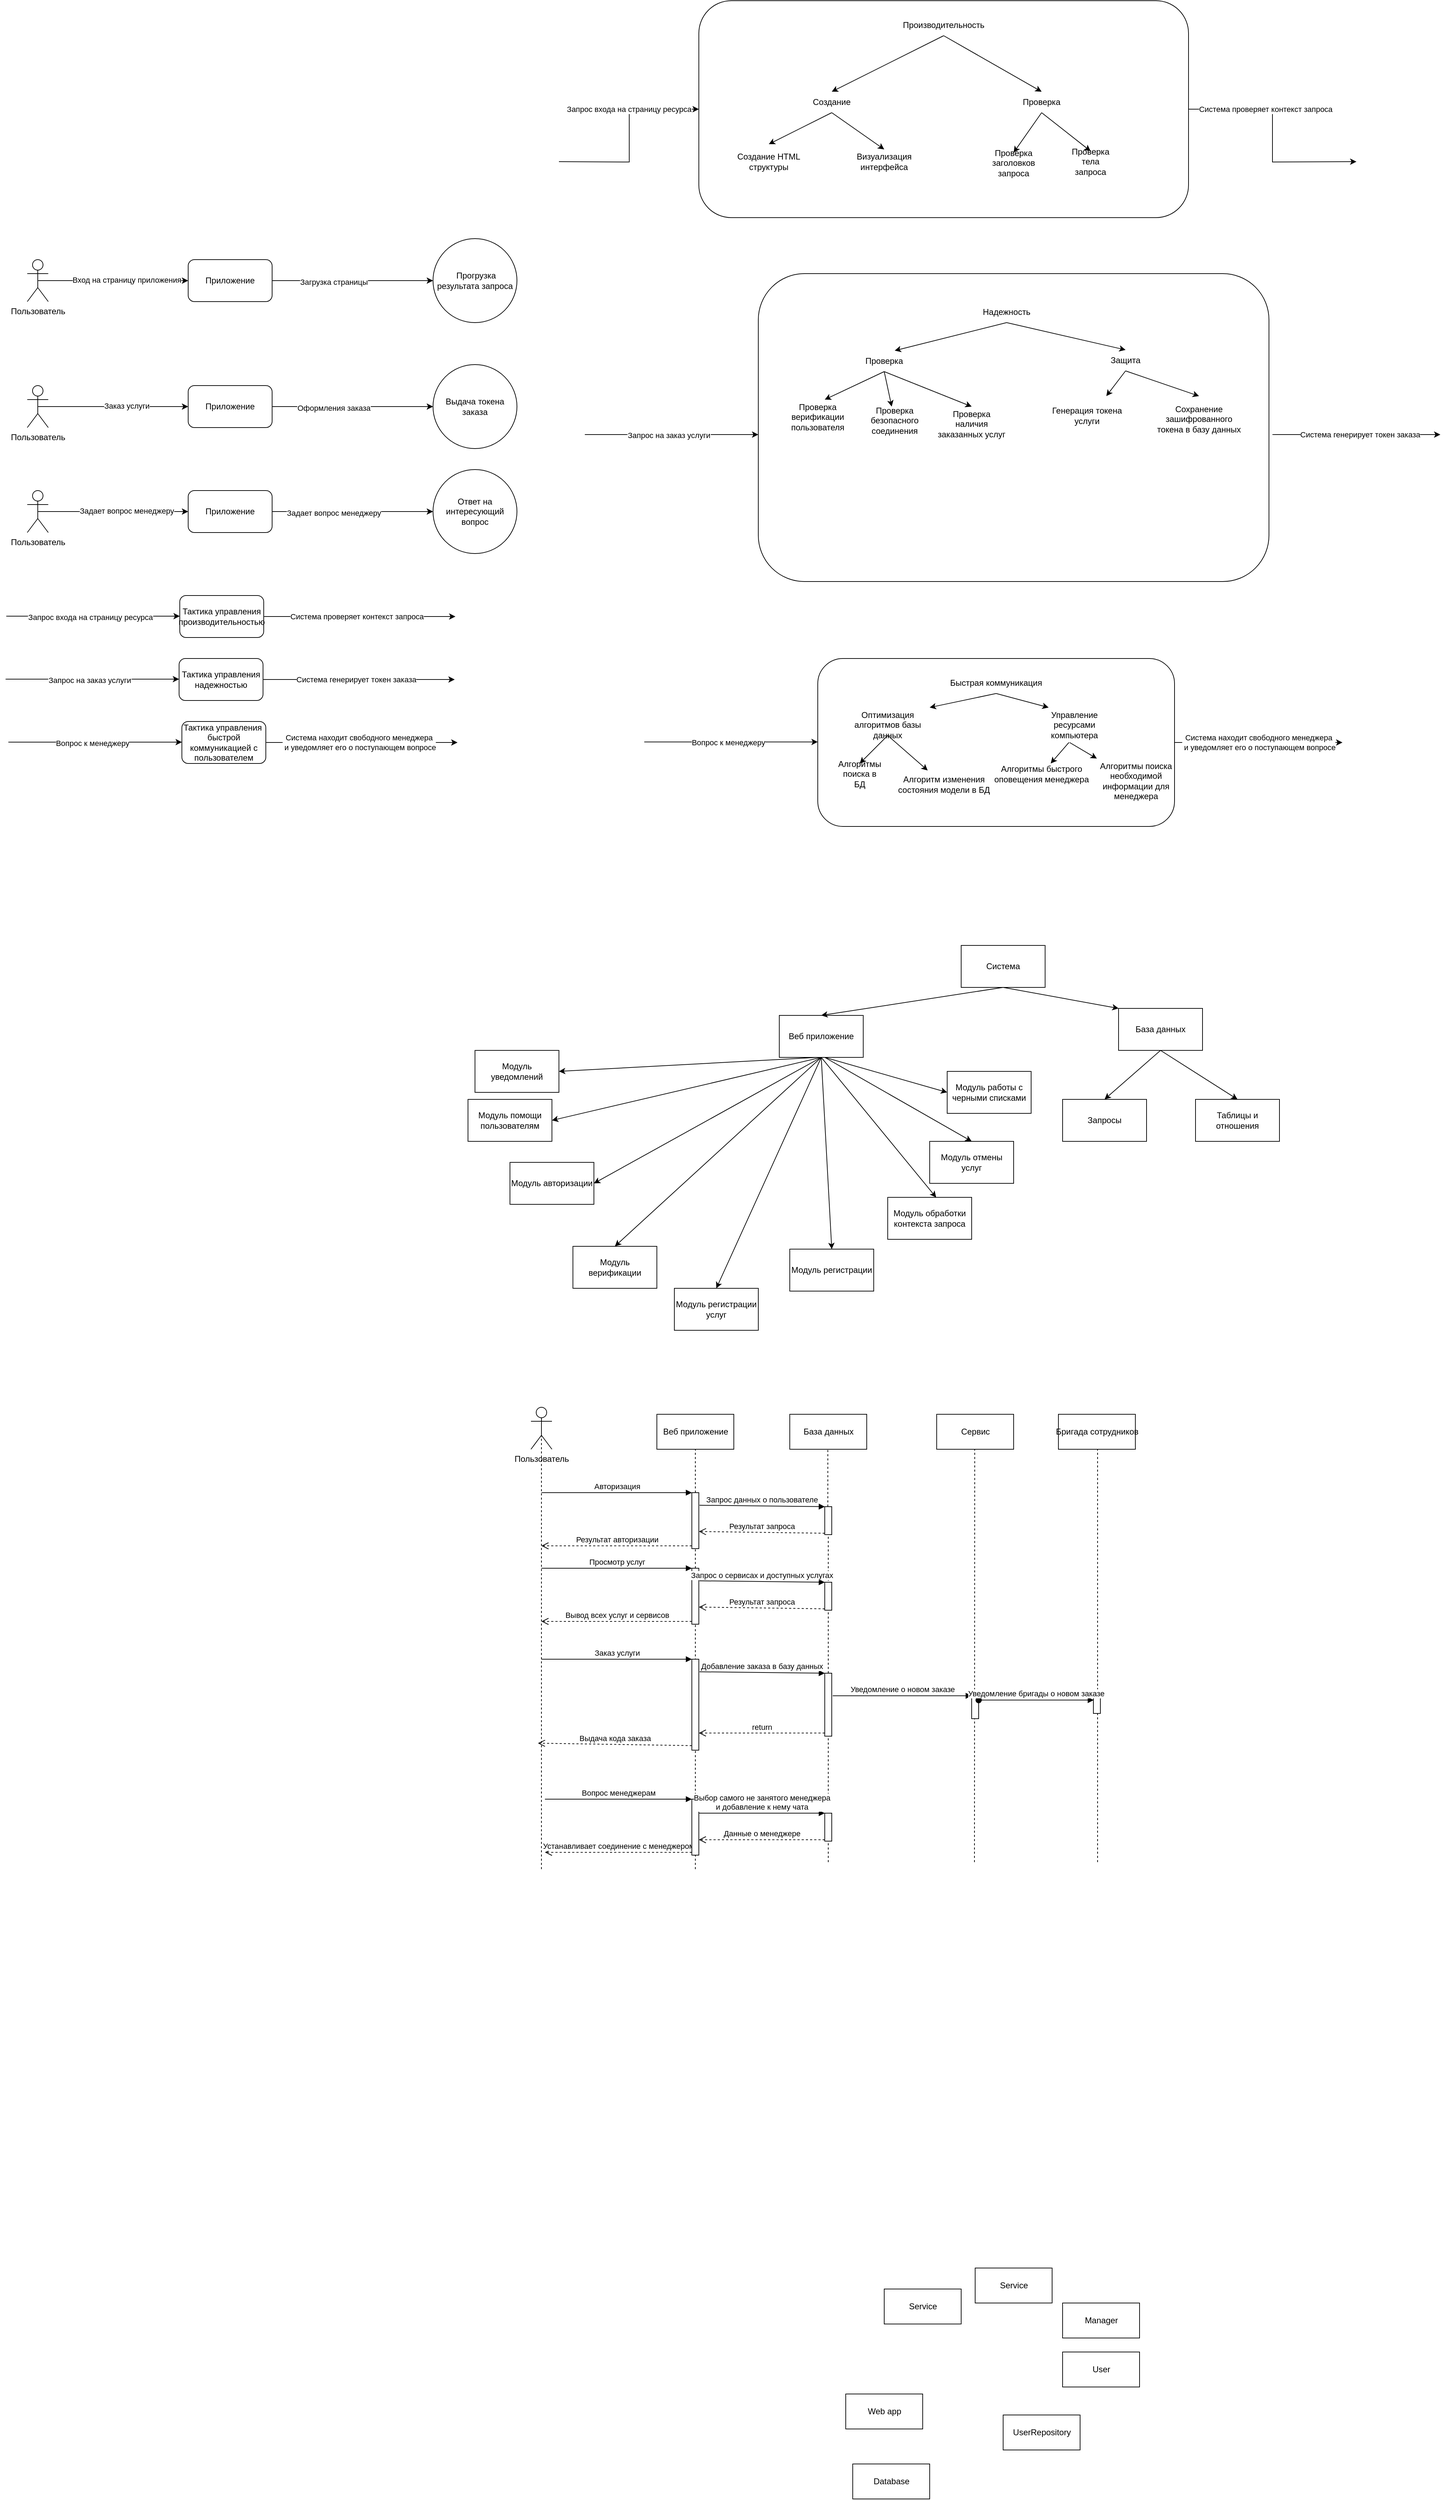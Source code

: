 <mxfile version="15.9.6" type="device"><diagram id="odiG-fs-sjX9g2RFPGy2" name="Page-1"><mxGraphModel dx="1781" dy="2162" grid="1" gridSize="10" guides="1" tooltips="1" connect="1" arrows="1" fold="1" page="1" pageScale="1" pageWidth="827" pageHeight="1169" math="0" shadow="0"><root><mxCell id="0"/><mxCell id="1" parent="0"/><mxCell id="RyJ2CtbbWvAOsSSfNlXI-6" style="edgeStyle=orthogonalEdgeStyle;rounded=0;orthogonalLoop=1;jettySize=auto;html=1;exitX=0.5;exitY=0.5;exitDx=0;exitDy=0;exitPerimeter=0;entryX=0;entryY=0.5;entryDx=0;entryDy=0;" edge="1" parent="1" source="RyJ2CtbbWvAOsSSfNlXI-1" target="RyJ2CtbbWvAOsSSfNlXI-2"><mxGeometry relative="1" as="geometry"/></mxCell><mxCell id="RyJ2CtbbWvAOsSSfNlXI-7" value="Вход на страницу приложения" style="edgeLabel;html=1;align=center;verticalAlign=middle;resizable=0;points=[];" vertex="1" connectable="0" parent="RyJ2CtbbWvAOsSSfNlXI-6"><mxGeometry x="0.183" y="1" relative="1" as="geometry"><mxPoint as="offset"/></mxGeometry></mxCell><mxCell id="RyJ2CtbbWvAOsSSfNlXI-1" value="Пользователь" style="shape=umlActor;verticalLabelPosition=bottom;verticalAlign=top;html=1;outlineConnect=0;" vertex="1" parent="1"><mxGeometry x="120" y="280" width="30" height="60" as="geometry"/></mxCell><mxCell id="RyJ2CtbbWvAOsSSfNlXI-8" style="edgeStyle=orthogonalEdgeStyle;rounded=0;orthogonalLoop=1;jettySize=auto;html=1;exitX=1;exitY=0.5;exitDx=0;exitDy=0;entryX=0;entryY=0.5;entryDx=0;entryDy=0;" edge="1" parent="1" source="RyJ2CtbbWvAOsSSfNlXI-2" target="RyJ2CtbbWvAOsSSfNlXI-4"><mxGeometry relative="1" as="geometry"/></mxCell><mxCell id="RyJ2CtbbWvAOsSSfNlXI-9" value="Загрузка страницы" style="edgeLabel;html=1;align=center;verticalAlign=middle;resizable=0;points=[];" vertex="1" connectable="0" parent="RyJ2CtbbWvAOsSSfNlXI-8"><mxGeometry x="-0.233" y="-2" relative="1" as="geometry"><mxPoint as="offset"/></mxGeometry></mxCell><mxCell id="RyJ2CtbbWvAOsSSfNlXI-2" value="Приложение" style="rounded=1;whiteSpace=wrap;html=1;" vertex="1" parent="1"><mxGeometry x="350" y="280" width="120" height="60" as="geometry"/></mxCell><mxCell id="RyJ2CtbbWvAOsSSfNlXI-4" value="&amp;nbsp;Прогрузка результата запроса" style="ellipse;whiteSpace=wrap;html=1;aspect=fixed;" vertex="1" parent="1"><mxGeometry x="700" y="250" width="120" height="120" as="geometry"/></mxCell><mxCell id="RyJ2CtbbWvAOsSSfNlXI-14" style="edgeStyle=orthogonalEdgeStyle;rounded=0;orthogonalLoop=1;jettySize=auto;html=1;exitX=0.5;exitY=0.5;exitDx=0;exitDy=0;exitPerimeter=0;entryX=0;entryY=0.5;entryDx=0;entryDy=0;" edge="1" parent="1" source="RyJ2CtbbWvAOsSSfNlXI-16" target="RyJ2CtbbWvAOsSSfNlXI-19"><mxGeometry relative="1" as="geometry"/></mxCell><mxCell id="RyJ2CtbbWvAOsSSfNlXI-15" value="Заказ услуги" style="edgeLabel;html=1;align=center;verticalAlign=middle;resizable=0;points=[];" vertex="1" connectable="0" parent="RyJ2CtbbWvAOsSSfNlXI-14"><mxGeometry x="0.183" y="1" relative="1" as="geometry"><mxPoint as="offset"/></mxGeometry></mxCell><mxCell id="RyJ2CtbbWvAOsSSfNlXI-16" value="Пользователь" style="shape=umlActor;verticalLabelPosition=bottom;verticalAlign=top;html=1;outlineConnect=0;" vertex="1" parent="1"><mxGeometry x="120" y="460" width="30" height="60" as="geometry"/></mxCell><mxCell id="RyJ2CtbbWvAOsSSfNlXI-17" style="edgeStyle=orthogonalEdgeStyle;rounded=0;orthogonalLoop=1;jettySize=auto;html=1;exitX=1;exitY=0.5;exitDx=0;exitDy=0;entryX=0;entryY=0.5;entryDx=0;entryDy=0;" edge="1" parent="1" source="RyJ2CtbbWvAOsSSfNlXI-19" target="RyJ2CtbbWvAOsSSfNlXI-20"><mxGeometry relative="1" as="geometry"/></mxCell><mxCell id="RyJ2CtbbWvAOsSSfNlXI-18" value="Оформления заказа" style="edgeLabel;html=1;align=center;verticalAlign=middle;resizable=0;points=[];" vertex="1" connectable="0" parent="RyJ2CtbbWvAOsSSfNlXI-17"><mxGeometry x="-0.233" y="-2" relative="1" as="geometry"><mxPoint as="offset"/></mxGeometry></mxCell><mxCell id="RyJ2CtbbWvAOsSSfNlXI-19" value="Приложение" style="rounded=1;whiteSpace=wrap;html=1;" vertex="1" parent="1"><mxGeometry x="350" y="460" width="120" height="60" as="geometry"/></mxCell><mxCell id="RyJ2CtbbWvAOsSSfNlXI-20" value="Выдача токена заказа" style="ellipse;whiteSpace=wrap;html=1;aspect=fixed;" vertex="1" parent="1"><mxGeometry x="700" y="430" width="120" height="120" as="geometry"/></mxCell><mxCell id="RyJ2CtbbWvAOsSSfNlXI-21" style="edgeStyle=orthogonalEdgeStyle;rounded=0;orthogonalLoop=1;jettySize=auto;html=1;exitX=0.5;exitY=0.5;exitDx=0;exitDy=0;exitPerimeter=0;entryX=0;entryY=0.5;entryDx=0;entryDy=0;" edge="1" parent="1" source="RyJ2CtbbWvAOsSSfNlXI-23" target="RyJ2CtbbWvAOsSSfNlXI-26"><mxGeometry relative="1" as="geometry"/></mxCell><mxCell id="RyJ2CtbbWvAOsSSfNlXI-22" value="Задает вопрос менеджеру" style="edgeLabel;html=1;align=center;verticalAlign=middle;resizable=0;points=[];" vertex="1" connectable="0" parent="RyJ2CtbbWvAOsSSfNlXI-21"><mxGeometry x="0.183" y="1" relative="1" as="geometry"><mxPoint as="offset"/></mxGeometry></mxCell><mxCell id="RyJ2CtbbWvAOsSSfNlXI-23" value="Пользователь" style="shape=umlActor;verticalLabelPosition=bottom;verticalAlign=top;html=1;outlineConnect=0;" vertex="1" parent="1"><mxGeometry x="120" y="610" width="30" height="60" as="geometry"/></mxCell><mxCell id="RyJ2CtbbWvAOsSSfNlXI-24" style="edgeStyle=orthogonalEdgeStyle;rounded=0;orthogonalLoop=1;jettySize=auto;html=1;exitX=1;exitY=0.5;exitDx=0;exitDy=0;entryX=0;entryY=0.5;entryDx=0;entryDy=0;" edge="1" parent="1" source="RyJ2CtbbWvAOsSSfNlXI-26" target="RyJ2CtbbWvAOsSSfNlXI-27"><mxGeometry relative="1" as="geometry"/></mxCell><mxCell id="RyJ2CtbbWvAOsSSfNlXI-25" value="Задает вопрос менеджеру" style="edgeLabel;html=1;align=center;verticalAlign=middle;resizable=0;points=[];" vertex="1" connectable="0" parent="RyJ2CtbbWvAOsSSfNlXI-24"><mxGeometry x="-0.233" y="-2" relative="1" as="geometry"><mxPoint as="offset"/></mxGeometry></mxCell><mxCell id="RyJ2CtbbWvAOsSSfNlXI-26" value="Приложение" style="rounded=1;whiteSpace=wrap;html=1;" vertex="1" parent="1"><mxGeometry x="350" y="610" width="120" height="60" as="geometry"/></mxCell><mxCell id="RyJ2CtbbWvAOsSSfNlXI-27" value="Ответ на интересующий вопрос" style="ellipse;whiteSpace=wrap;html=1;aspect=fixed;" vertex="1" parent="1"><mxGeometry x="700" y="580" width="120" height="120" as="geometry"/></mxCell><mxCell id="RyJ2CtbbWvAOsSSfNlXI-30" value="Тактика управления производительностью" style="rounded=1;whiteSpace=wrap;html=1;" vertex="1" parent="1"><mxGeometry x="338" y="760" width="120" height="60" as="geometry"/></mxCell><mxCell id="RyJ2CtbbWvAOsSSfNlXI-31" value="" style="endArrow=classic;html=1;rounded=0;entryX=0;entryY=0.5;entryDx=0;entryDy=0;" edge="1" parent="1"><mxGeometry width="50" height="50" relative="1" as="geometry"><mxPoint x="90" y="789.5" as="sourcePoint"/><mxPoint x="338" y="789.5" as="targetPoint"/></mxGeometry></mxCell><mxCell id="RyJ2CtbbWvAOsSSfNlXI-34" value="Запрос входа на страницу ресурса" style="edgeLabel;html=1;align=center;verticalAlign=middle;resizable=0;points=[];" vertex="1" connectable="0" parent="RyJ2CtbbWvAOsSSfNlXI-31"><mxGeometry x="-0.225" y="-1" relative="1" as="geometry"><mxPoint x="24" as="offset"/></mxGeometry></mxCell><mxCell id="RyJ2CtbbWvAOsSSfNlXI-32" value="" style="endArrow=classic;html=1;rounded=0;exitX=1;exitY=0.5;exitDx=0;exitDy=0;" edge="1" parent="1" source="RyJ2CtbbWvAOsSSfNlXI-30"><mxGeometry width="50" height="50" relative="1" as="geometry"><mxPoint x="490" y="789.5" as="sourcePoint"/><mxPoint x="732" y="790" as="targetPoint"/></mxGeometry></mxCell><mxCell id="RyJ2CtbbWvAOsSSfNlXI-35" value="Система проверяет контекст запроса" style="edgeLabel;html=1;align=center;verticalAlign=middle;resizable=0;points=[];" vertex="1" connectable="0" parent="RyJ2CtbbWvAOsSSfNlXI-32"><mxGeometry x="-0.573" y="3" relative="1" as="geometry"><mxPoint x="74" y="3" as="offset"/></mxGeometry></mxCell><mxCell id="RyJ2CtbbWvAOsSSfNlXI-36" value="Тактика управления надежностью" style="rounded=1;whiteSpace=wrap;html=1;" vertex="1" parent="1"><mxGeometry x="337" y="850" width="120" height="60" as="geometry"/></mxCell><mxCell id="RyJ2CtbbWvAOsSSfNlXI-37" value="" style="endArrow=classic;html=1;rounded=0;entryX=0;entryY=0.5;entryDx=0;entryDy=0;" edge="1" parent="1"><mxGeometry width="50" height="50" relative="1" as="geometry"><mxPoint x="89" y="879.5" as="sourcePoint"/><mxPoint x="337" y="879.5" as="targetPoint"/></mxGeometry></mxCell><mxCell id="RyJ2CtbbWvAOsSSfNlXI-38" value="Запрос на заказ услуги" style="edgeLabel;html=1;align=center;verticalAlign=middle;resizable=0;points=[];" vertex="1" connectable="0" parent="RyJ2CtbbWvAOsSSfNlXI-37"><mxGeometry x="-0.225" y="-1" relative="1" as="geometry"><mxPoint x="24" as="offset"/></mxGeometry></mxCell><mxCell id="RyJ2CtbbWvAOsSSfNlXI-39" value="" style="endArrow=classic;html=1;rounded=0;exitX=1;exitY=0.5;exitDx=0;exitDy=0;" edge="1" parent="1" source="RyJ2CtbbWvAOsSSfNlXI-36"><mxGeometry width="50" height="50" relative="1" as="geometry"><mxPoint x="489" y="879.5" as="sourcePoint"/><mxPoint x="731" y="880" as="targetPoint"/></mxGeometry></mxCell><mxCell id="RyJ2CtbbWvAOsSSfNlXI-40" value="Система генерирует токен заказа" style="edgeLabel;html=1;align=center;verticalAlign=middle;resizable=0;points=[];" vertex="1" connectable="0" parent="RyJ2CtbbWvAOsSSfNlXI-39"><mxGeometry x="-0.573" y="3" relative="1" as="geometry"><mxPoint x="74" y="3" as="offset"/></mxGeometry></mxCell><mxCell id="RyJ2CtbbWvAOsSSfNlXI-41" value="Тактика управления&amp;nbsp;&lt;br&gt;быстрой коммуникацией с пользователем" style="rounded=1;whiteSpace=wrap;html=1;" vertex="1" parent="1"><mxGeometry x="341" y="940" width="120" height="60" as="geometry"/></mxCell><mxCell id="RyJ2CtbbWvAOsSSfNlXI-42" value="" style="endArrow=classic;html=1;rounded=0;entryX=0;entryY=0.5;entryDx=0;entryDy=0;" edge="1" parent="1"><mxGeometry width="50" height="50" relative="1" as="geometry"><mxPoint x="93" y="969.5" as="sourcePoint"/><mxPoint x="341" y="969.5" as="targetPoint"/></mxGeometry></mxCell><mxCell id="RyJ2CtbbWvAOsSSfNlXI-43" value="Вопрос к менеджеру" style="edgeLabel;html=1;align=center;verticalAlign=middle;resizable=0;points=[];" vertex="1" connectable="0" parent="RyJ2CtbbWvAOsSSfNlXI-42"><mxGeometry x="-0.225" y="-1" relative="1" as="geometry"><mxPoint x="24" as="offset"/></mxGeometry></mxCell><mxCell id="RyJ2CtbbWvAOsSSfNlXI-44" value="" style="endArrow=classic;html=1;rounded=0;exitX=1;exitY=0.5;exitDx=0;exitDy=0;" edge="1" parent="1" source="RyJ2CtbbWvAOsSSfNlXI-41"><mxGeometry width="50" height="50" relative="1" as="geometry"><mxPoint x="493" y="969.5" as="sourcePoint"/><mxPoint x="735" y="970" as="targetPoint"/></mxGeometry></mxCell><mxCell id="RyJ2CtbbWvAOsSSfNlXI-45" value="Система находит свободного менеджера&lt;br&gt;&amp;nbsp;и уведомляет его о поступающем вопросе" style="edgeLabel;html=1;align=center;verticalAlign=middle;resizable=0;points=[];" vertex="1" connectable="0" parent="RyJ2CtbbWvAOsSSfNlXI-44"><mxGeometry x="-0.573" y="3" relative="1" as="geometry"><mxPoint x="74" y="3" as="offset"/></mxGeometry></mxCell><mxCell id="RyJ2CtbbWvAOsSSfNlXI-46" style="edgeStyle=orthogonalEdgeStyle;rounded=0;orthogonalLoop=1;jettySize=auto;html=1;entryX=0;entryY=0.5;entryDx=0;entryDy=0;" edge="1" parent="1" target="RyJ2CtbbWvAOsSSfNlXI-51"><mxGeometry relative="1" as="geometry"><mxPoint x="880" y="140" as="sourcePoint"/></mxGeometry></mxCell><mxCell id="RyJ2CtbbWvAOsSSfNlXI-49" style="edgeStyle=orthogonalEdgeStyle;rounded=0;orthogonalLoop=1;jettySize=auto;html=1;exitX=1;exitY=0.5;exitDx=0;exitDy=0;" edge="1" parent="1" source="RyJ2CtbbWvAOsSSfNlXI-51"><mxGeometry relative="1" as="geometry"><mxPoint x="2020" y="140" as="targetPoint"/></mxGeometry></mxCell><mxCell id="RyJ2CtbbWvAOsSSfNlXI-51" value="" style="rounded=1;whiteSpace=wrap;html=1;" vertex="1" parent="1"><mxGeometry x="1080" y="-90" width="700" height="310" as="geometry"/></mxCell><mxCell id="RyJ2CtbbWvAOsSSfNlXI-53" value="Производительность" style="text;html=1;strokeColor=none;fillColor=none;align=center;verticalAlign=middle;whiteSpace=wrap;rounded=0;" vertex="1" parent="1"><mxGeometry x="1400" y="-70" width="60" height="30" as="geometry"/></mxCell><mxCell id="RyJ2CtbbWvAOsSSfNlXI-54" value="Создание" style="text;html=1;strokeColor=none;fillColor=none;align=center;verticalAlign=middle;whiteSpace=wrap;rounded=0;" vertex="1" parent="1"><mxGeometry x="1240" y="40" width="60" height="30" as="geometry"/></mxCell><mxCell id="RyJ2CtbbWvAOsSSfNlXI-55" value="Проверка" style="text;html=1;strokeColor=none;fillColor=none;align=center;verticalAlign=middle;whiteSpace=wrap;rounded=0;" vertex="1" parent="1"><mxGeometry x="1540" y="40" width="60" height="30" as="geometry"/></mxCell><mxCell id="RyJ2CtbbWvAOsSSfNlXI-56" value="Создание HTML структуры" style="text;html=1;strokeColor=none;fillColor=none;align=center;verticalAlign=middle;whiteSpace=wrap;rounded=0;" vertex="1" parent="1"><mxGeometry x="1130" y="115" width="100" height="50" as="geometry"/></mxCell><mxCell id="RyJ2CtbbWvAOsSSfNlXI-57" value="Визуализация интерфейса" style="text;html=1;strokeColor=none;fillColor=none;align=center;verticalAlign=middle;whiteSpace=wrap;rounded=0;" vertex="1" parent="1"><mxGeometry x="1300" y="122.5" width="90" height="35" as="geometry"/></mxCell><mxCell id="RyJ2CtbbWvAOsSSfNlXI-58" value="Проверка заголовков запроса" style="text;html=1;strokeColor=none;fillColor=none;align=center;verticalAlign=middle;whiteSpace=wrap;rounded=0;" vertex="1" parent="1"><mxGeometry x="1500" y="127" width="60" height="30" as="geometry"/></mxCell><mxCell id="RyJ2CtbbWvAOsSSfNlXI-59" value="Проверка тела запроса" style="text;html=1;strokeColor=none;fillColor=none;align=center;verticalAlign=middle;whiteSpace=wrap;rounded=0;" vertex="1" parent="1"><mxGeometry x="1610" y="125" width="60" height="30" as="geometry"/></mxCell><mxCell id="RyJ2CtbbWvAOsSSfNlXI-60" value="" style="endArrow=classic;html=1;rounded=0;exitX=0.5;exitY=1;exitDx=0;exitDy=0;entryX=0.5;entryY=0;entryDx=0;entryDy=0;" edge="1" parent="1" source="RyJ2CtbbWvAOsSSfNlXI-53" target="RyJ2CtbbWvAOsSSfNlXI-55"><mxGeometry width="50" height="50" relative="1" as="geometry"><mxPoint x="1450" y="40" as="sourcePoint"/><mxPoint x="1500" y="-10" as="targetPoint"/></mxGeometry></mxCell><mxCell id="RyJ2CtbbWvAOsSSfNlXI-61" value="" style="endArrow=classic;html=1;rounded=0;entryX=0.5;entryY=0;entryDx=0;entryDy=0;exitX=0.5;exitY=1;exitDx=0;exitDy=0;" edge="1" parent="1" source="RyJ2CtbbWvAOsSSfNlXI-53" target="RyJ2CtbbWvAOsSSfNlXI-54"><mxGeometry width="50" height="50" relative="1" as="geometry"><mxPoint x="1450" y="70" as="sourcePoint"/><mxPoint x="1500" y="20" as="targetPoint"/></mxGeometry></mxCell><mxCell id="RyJ2CtbbWvAOsSSfNlXI-62" value="" style="endArrow=classic;html=1;rounded=0;exitX=0.5;exitY=1;exitDx=0;exitDy=0;entryX=0.5;entryY=0;entryDx=0;entryDy=0;" edge="1" parent="1" source="RyJ2CtbbWvAOsSSfNlXI-54" target="RyJ2CtbbWvAOsSSfNlXI-57"><mxGeometry width="50" height="50" relative="1" as="geometry"><mxPoint x="1250" y="130" as="sourcePoint"/><mxPoint x="1300" y="80" as="targetPoint"/></mxGeometry></mxCell><mxCell id="RyJ2CtbbWvAOsSSfNlXI-63" value="" style="endArrow=classic;html=1;rounded=0;entryX=0.5;entryY=0;entryDx=0;entryDy=0;exitX=0.5;exitY=1;exitDx=0;exitDy=0;" edge="1" parent="1" source="RyJ2CtbbWvAOsSSfNlXI-54" target="RyJ2CtbbWvAOsSSfNlXI-56"><mxGeometry width="50" height="50" relative="1" as="geometry"><mxPoint x="1120" y="80" as="sourcePoint"/><mxPoint x="1170" y="30" as="targetPoint"/></mxGeometry></mxCell><mxCell id="RyJ2CtbbWvAOsSSfNlXI-64" value="" style="endArrow=classic;html=1;rounded=0;entryX=0.5;entryY=0;entryDx=0;entryDy=0;exitX=0.5;exitY=1;exitDx=0;exitDy=0;" edge="1" parent="1" source="RyJ2CtbbWvAOsSSfNlXI-55" target="RyJ2CtbbWvAOsSSfNlXI-59"><mxGeometry width="50" height="50" relative="1" as="geometry"><mxPoint x="1510" y="170" as="sourcePoint"/><mxPoint x="1560" y="120" as="targetPoint"/></mxGeometry></mxCell><mxCell id="RyJ2CtbbWvAOsSSfNlXI-65" value="" style="endArrow=classic;html=1;rounded=0;entryX=0.5;entryY=0;entryDx=0;entryDy=0;exitX=0.5;exitY=1;exitDx=0;exitDy=0;" edge="1" parent="1" source="RyJ2CtbbWvAOsSSfNlXI-55" target="RyJ2CtbbWvAOsSSfNlXI-58"><mxGeometry width="50" height="50" relative="1" as="geometry"><mxPoint x="1570" y="240" as="sourcePoint"/><mxPoint x="1620" y="190" as="targetPoint"/></mxGeometry></mxCell><mxCell id="RyJ2CtbbWvAOsSSfNlXI-66" value="Система проверяет контекст запроса" style="edgeLabel;html=1;align=center;verticalAlign=middle;resizable=0;points=[];" vertex="1" connectable="0" parent="1"><mxGeometry x="1890" y="65" as="geometry"/></mxCell><mxCell id="RyJ2CtbbWvAOsSSfNlXI-67" value="Запрос входа на страницу ресурса" style="edgeLabel;html=1;align=center;verticalAlign=middle;resizable=0;points=[];" vertex="1" connectable="0" parent="1"><mxGeometry x="980.004" y="65" as="geometry"/></mxCell><mxCell id="RyJ2CtbbWvAOsSSfNlXI-72" value="" style="rounded=1;whiteSpace=wrap;html=1;" vertex="1" parent="1"><mxGeometry x="1165" y="300" width="730" height="440" as="geometry"/></mxCell><mxCell id="RyJ2CtbbWvAOsSSfNlXI-73" value="" style="endArrow=classic;html=1;rounded=0;entryX=0;entryY=0.5;entryDx=0;entryDy=0;" edge="1" parent="1"><mxGeometry width="50" height="50" relative="1" as="geometry"><mxPoint x="917" y="530" as="sourcePoint"/><mxPoint x="1165" y="530" as="targetPoint"/></mxGeometry></mxCell><mxCell id="RyJ2CtbbWvAOsSSfNlXI-74" value="Запрос на заказ услуги" style="edgeLabel;html=1;align=center;verticalAlign=middle;resizable=0;points=[];" vertex="1" connectable="0" parent="RyJ2CtbbWvAOsSSfNlXI-73"><mxGeometry x="-0.225" y="-1" relative="1" as="geometry"><mxPoint x="24" as="offset"/></mxGeometry></mxCell><mxCell id="RyJ2CtbbWvAOsSSfNlXI-75" value="" style="endArrow=classic;html=1;rounded=0;" edge="1" parent="1"><mxGeometry width="50" height="50" relative="1" as="geometry"><mxPoint x="1900" y="530" as="sourcePoint"/><mxPoint x="2140" y="530" as="targetPoint"/></mxGeometry></mxCell><mxCell id="RyJ2CtbbWvAOsSSfNlXI-76" value="Система генерирует токен заказа" style="edgeLabel;html=1;align=center;verticalAlign=middle;resizable=0;points=[];" vertex="1" connectable="0" parent="RyJ2CtbbWvAOsSSfNlXI-75"><mxGeometry x="-0.573" y="3" relative="1" as="geometry"><mxPoint x="74" y="3" as="offset"/></mxGeometry></mxCell><mxCell id="RyJ2CtbbWvAOsSSfNlXI-77" value="Надежность" style="text;html=1;strokeColor=none;fillColor=none;align=center;verticalAlign=middle;whiteSpace=wrap;rounded=0;" vertex="1" parent="1"><mxGeometry x="1490" y="340" width="60" height="30" as="geometry"/></mxCell><mxCell id="RyJ2CtbbWvAOsSSfNlXI-78" value="Проверка" style="text;html=1;strokeColor=none;fillColor=none;align=center;verticalAlign=middle;whiteSpace=wrap;rounded=0;" vertex="1" parent="1"><mxGeometry x="1315" y="410" width="60" height="30" as="geometry"/></mxCell><mxCell id="RyJ2CtbbWvAOsSSfNlXI-79" value="Проверка верификации пользователя" style="text;html=1;strokeColor=none;fillColor=none;align=center;verticalAlign=middle;whiteSpace=wrap;rounded=0;" vertex="1" parent="1"><mxGeometry x="1220" y="490" width="60" height="30" as="geometry"/></mxCell><mxCell id="RyJ2CtbbWvAOsSSfNlXI-80" value="Проверка безопасного соединения" style="text;html=1;strokeColor=none;fillColor=none;align=center;verticalAlign=middle;whiteSpace=wrap;rounded=0;" vertex="1" parent="1"><mxGeometry x="1320" y="490" width="80" height="40" as="geometry"/></mxCell><mxCell id="RyJ2CtbbWvAOsSSfNlXI-81" value="Проверка наличия заказанных услуг" style="text;html=1;strokeColor=none;fillColor=none;align=center;verticalAlign=middle;whiteSpace=wrap;rounded=0;" vertex="1" parent="1"><mxGeometry x="1420" y="490" width="100" height="50" as="geometry"/></mxCell><mxCell id="RyJ2CtbbWvAOsSSfNlXI-82" value="Защита" style="text;html=1;strokeColor=none;fillColor=none;align=center;verticalAlign=middle;whiteSpace=wrap;rounded=0;" vertex="1" parent="1"><mxGeometry x="1660" y="409" width="60" height="30" as="geometry"/></mxCell><mxCell id="RyJ2CtbbWvAOsSSfNlXI-84" value="Генерация токена услуги" style="text;html=1;strokeColor=none;fillColor=none;align=center;verticalAlign=middle;whiteSpace=wrap;rounded=0;" vertex="1" parent="1"><mxGeometry x="1580" y="475" width="110" height="55" as="geometry"/></mxCell><mxCell id="RyJ2CtbbWvAOsSSfNlXI-85" value="Сохранение зашифрованного токена в базу данных" style="text;html=1;strokeColor=none;fillColor=none;align=center;verticalAlign=middle;whiteSpace=wrap;rounded=0;" vertex="1" parent="1"><mxGeometry x="1730" y="475" width="130" height="65" as="geometry"/></mxCell><mxCell id="RyJ2CtbbWvAOsSSfNlXI-87" value="" style="endArrow=classic;html=1;rounded=0;entryX=0.75;entryY=0;entryDx=0;entryDy=0;exitX=0.5;exitY=1;exitDx=0;exitDy=0;" edge="1" parent="1" source="RyJ2CtbbWvAOsSSfNlXI-77" target="RyJ2CtbbWvAOsSSfNlXI-78"><mxGeometry width="50" height="50" relative="1" as="geometry"><mxPoint x="1500" y="450" as="sourcePoint"/><mxPoint x="1550" y="400" as="targetPoint"/></mxGeometry></mxCell><mxCell id="RyJ2CtbbWvAOsSSfNlXI-88" value="" style="endArrow=classic;html=1;rounded=0;exitX=0.5;exitY=1;exitDx=0;exitDy=0;entryX=0.5;entryY=0;entryDx=0;entryDy=0;" edge="1" parent="1" source="RyJ2CtbbWvAOsSSfNlXI-77" target="RyJ2CtbbWvAOsSSfNlXI-82"><mxGeometry width="50" height="50" relative="1" as="geometry"><mxPoint x="1610" y="450" as="sourcePoint"/><mxPoint x="1660" y="400" as="targetPoint"/></mxGeometry></mxCell><mxCell id="RyJ2CtbbWvAOsSSfNlXI-89" value="" style="endArrow=classic;html=1;rounded=0;exitX=0.5;exitY=1;exitDx=0;exitDy=0;" edge="1" parent="1" source="RyJ2CtbbWvAOsSSfNlXI-78"><mxGeometry width="50" height="50" relative="1" as="geometry"><mxPoint x="1480" y="470" as="sourcePoint"/><mxPoint x="1260" y="480" as="targetPoint"/></mxGeometry></mxCell><mxCell id="RyJ2CtbbWvAOsSSfNlXI-90" value="" style="endArrow=classic;html=1;rounded=0;exitX=0.5;exitY=1;exitDx=0;exitDy=0;" edge="1" parent="1" source="RyJ2CtbbWvAOsSSfNlXI-78" target="RyJ2CtbbWvAOsSSfNlXI-80"><mxGeometry width="50" height="50" relative="1" as="geometry"><mxPoint x="1470" y="460" as="sourcePoint"/><mxPoint x="1520" y="410" as="targetPoint"/></mxGeometry></mxCell><mxCell id="RyJ2CtbbWvAOsSSfNlXI-91" value="" style="endArrow=classic;html=1;rounded=0;exitX=0.5;exitY=1;exitDx=0;exitDy=0;entryX=0.5;entryY=0;entryDx=0;entryDy=0;" edge="1" parent="1" source="RyJ2CtbbWvAOsSSfNlXI-78" target="RyJ2CtbbWvAOsSSfNlXI-81"><mxGeometry width="50" height="50" relative="1" as="geometry"><mxPoint x="1430" y="480" as="sourcePoint"/><mxPoint x="1480" y="430" as="targetPoint"/></mxGeometry></mxCell><mxCell id="RyJ2CtbbWvAOsSSfNlXI-93" value="" style="endArrow=classic;html=1;rounded=0;entryX=0.75;entryY=0;entryDx=0;entryDy=0;exitX=0.5;exitY=1;exitDx=0;exitDy=0;" edge="1" parent="1" source="RyJ2CtbbWvAOsSSfNlXI-82" target="RyJ2CtbbWvAOsSSfNlXI-84"><mxGeometry width="50" height="50" relative="1" as="geometry"><mxPoint x="1580" y="590" as="sourcePoint"/><mxPoint x="1630" y="540" as="targetPoint"/></mxGeometry></mxCell><mxCell id="RyJ2CtbbWvAOsSSfNlXI-94" value="" style="endArrow=classic;html=1;rounded=0;exitX=0.5;exitY=1;exitDx=0;exitDy=0;entryX=0.5;entryY=0;entryDx=0;entryDy=0;" edge="1" parent="1" source="RyJ2CtbbWvAOsSSfNlXI-82" target="RyJ2CtbbWvAOsSSfNlXI-85"><mxGeometry width="50" height="50" relative="1" as="geometry"><mxPoint x="1740" y="450" as="sourcePoint"/><mxPoint x="1790" y="400" as="targetPoint"/></mxGeometry></mxCell><mxCell id="RyJ2CtbbWvAOsSSfNlXI-95" value="" style="rounded=1;whiteSpace=wrap;html=1;" vertex="1" parent="1"><mxGeometry x="1250" y="850" width="510" height="240" as="geometry"/></mxCell><mxCell id="RyJ2CtbbWvAOsSSfNlXI-96" value="" style="endArrow=classic;html=1;rounded=0;entryX=0;entryY=0.5;entryDx=0;entryDy=0;" edge="1" parent="1"><mxGeometry width="50" height="50" relative="1" as="geometry"><mxPoint x="1002" y="969.23" as="sourcePoint"/><mxPoint x="1250" y="969.23" as="targetPoint"/></mxGeometry></mxCell><mxCell id="RyJ2CtbbWvAOsSSfNlXI-97" value="Вопрос к менеджеру" style="edgeLabel;html=1;align=center;verticalAlign=middle;resizable=0;points=[];" vertex="1" connectable="0" parent="RyJ2CtbbWvAOsSSfNlXI-96"><mxGeometry x="-0.225" y="-1" relative="1" as="geometry"><mxPoint x="24" as="offset"/></mxGeometry></mxCell><mxCell id="RyJ2CtbbWvAOsSSfNlXI-98" value="" style="endArrow=classic;html=1;rounded=0;exitX=1;exitY=0.5;exitDx=0;exitDy=0;" edge="1" parent="1" source="RyJ2CtbbWvAOsSSfNlXI-95"><mxGeometry width="50" height="50" relative="1" as="geometry"><mxPoint x="1549" y="879.5" as="sourcePoint"/><mxPoint x="2000" y="970" as="targetPoint"/></mxGeometry></mxCell><mxCell id="RyJ2CtbbWvAOsSSfNlXI-99" value="Система находит свободного менеджера&lt;br&gt;&amp;nbsp;и уведомляет его о поступающем вопросе" style="edgeLabel;html=1;align=center;verticalAlign=middle;resizable=0;points=[];" vertex="1" connectable="0" parent="RyJ2CtbbWvAOsSSfNlXI-98"><mxGeometry x="-0.573" y="3" relative="1" as="geometry"><mxPoint x="69" y="3" as="offset"/></mxGeometry></mxCell><mxCell id="RyJ2CtbbWvAOsSSfNlXI-100" value="Быстрая коммуникация" style="text;html=1;strokeColor=none;fillColor=none;align=center;verticalAlign=middle;whiteSpace=wrap;rounded=0;" vertex="1" parent="1"><mxGeometry x="1435" y="870" width="140" height="30" as="geometry"/></mxCell><mxCell id="RyJ2CtbbWvAOsSSfNlXI-101" value="Управление ресурсами компьютера" style="text;html=1;strokeColor=none;fillColor=none;align=center;verticalAlign=middle;whiteSpace=wrap;rounded=0;" vertex="1" parent="1"><mxGeometry x="1564" y="930" width="106" height="30" as="geometry"/></mxCell><mxCell id="RyJ2CtbbWvAOsSSfNlXI-102" value="Оптимизация алгоритмов базы данных" style="text;html=1;strokeColor=none;fillColor=none;align=center;verticalAlign=middle;whiteSpace=wrap;rounded=0;" vertex="1" parent="1"><mxGeometry x="1290" y="930" width="120" height="30" as="geometry"/></mxCell><mxCell id="RyJ2CtbbWvAOsSSfNlXI-103" value="Алгоритмы поиска в БД" style="text;html=1;strokeColor=none;fillColor=none;align=center;verticalAlign=middle;whiteSpace=wrap;rounded=0;" vertex="1" parent="1"><mxGeometry x="1280" y="1000" width="60" height="30" as="geometry"/></mxCell><mxCell id="RyJ2CtbbWvAOsSSfNlXI-104" value="Алгоритм изменения состояния модели в БД" style="text;html=1;strokeColor=none;fillColor=none;align=center;verticalAlign=middle;whiteSpace=wrap;rounded=0;" vertex="1" parent="1"><mxGeometry x="1362.5" y="1010" width="135" height="40" as="geometry"/></mxCell><mxCell id="RyJ2CtbbWvAOsSSfNlXI-105" value="Алгоритмы быстрого оповещения менеджера" style="text;html=1;strokeColor=none;fillColor=none;align=center;verticalAlign=middle;whiteSpace=wrap;rounded=0;" vertex="1" parent="1"><mxGeometry x="1500" y="1000" width="140" height="30" as="geometry"/></mxCell><mxCell id="RyJ2CtbbWvAOsSSfNlXI-107" value="Алгоритмы поиска необходимой информации для менеджера" style="text;html=1;strokeColor=none;fillColor=none;align=center;verticalAlign=middle;whiteSpace=wrap;rounded=0;" vertex="1" parent="1"><mxGeometry x="1650" y="1010" width="110" height="30" as="geometry"/></mxCell><mxCell id="RyJ2CtbbWvAOsSSfNlXI-108" value="" style="endArrow=classic;html=1;rounded=0;exitX=0.5;exitY=1;exitDx=0;exitDy=0;" edge="1" parent="1" source="RyJ2CtbbWvAOsSSfNlXI-100"><mxGeometry width="50" height="50" relative="1" as="geometry"><mxPoint x="1460" y="810" as="sourcePoint"/><mxPoint x="1410" y="920" as="targetPoint"/></mxGeometry></mxCell><mxCell id="RyJ2CtbbWvAOsSSfNlXI-109" value="" style="endArrow=classic;html=1;rounded=0;exitX=0.5;exitY=1;exitDx=0;exitDy=0;" edge="1" parent="1" source="RyJ2CtbbWvAOsSSfNlXI-100"><mxGeometry width="50" height="50" relative="1" as="geometry"><mxPoint x="1530" y="980" as="sourcePoint"/><mxPoint x="1580" y="920" as="targetPoint"/></mxGeometry></mxCell><mxCell id="RyJ2CtbbWvAOsSSfNlXI-110" value="" style="endArrow=classic;html=1;rounded=0;exitX=0.5;exitY=1;exitDx=0;exitDy=0;" edge="1" parent="1" source="RyJ2CtbbWvAOsSSfNlXI-102" target="RyJ2CtbbWvAOsSSfNlXI-104"><mxGeometry width="50" height="50" relative="1" as="geometry"><mxPoint x="1480" y="970" as="sourcePoint"/><mxPoint x="1530" y="920" as="targetPoint"/></mxGeometry></mxCell><mxCell id="RyJ2CtbbWvAOsSSfNlXI-111" value="" style="endArrow=classic;html=1;rounded=0;exitX=0.5;exitY=1;exitDx=0;exitDy=0;entryX=0.5;entryY=0;entryDx=0;entryDy=0;" edge="1" parent="1" source="RyJ2CtbbWvAOsSSfNlXI-102" target="RyJ2CtbbWvAOsSSfNlXI-103"><mxGeometry width="50" height="50" relative="1" as="geometry"><mxPoint x="1320" y="1010" as="sourcePoint"/><mxPoint x="1370" y="960" as="targetPoint"/></mxGeometry></mxCell><mxCell id="RyJ2CtbbWvAOsSSfNlXI-112" value="" style="endArrow=classic;html=1;rounded=0;" edge="1" parent="1" target="RyJ2CtbbWvAOsSSfNlXI-105"><mxGeometry width="50" height="50" relative="1" as="geometry"><mxPoint x="1609" y="970" as="sourcePoint"/><mxPoint x="1720" y="910" as="targetPoint"/></mxGeometry></mxCell><mxCell id="RyJ2CtbbWvAOsSSfNlXI-114" value="" style="endArrow=classic;html=1;rounded=0;" edge="1" parent="1"><mxGeometry width="50" height="50" relative="1" as="geometry"><mxPoint x="1610" y="970" as="sourcePoint"/><mxPoint x="1649" y="993" as="targetPoint"/></mxGeometry></mxCell><mxCell id="RyJ2CtbbWvAOsSSfNlXI-115" value="Система" style="rounded=0;whiteSpace=wrap;html=1;" vertex="1" parent="1"><mxGeometry x="1455" y="1260" width="120" height="60" as="geometry"/></mxCell><mxCell id="RyJ2CtbbWvAOsSSfNlXI-116" value="База данных" style="rounded=0;whiteSpace=wrap;html=1;" vertex="1" parent="1"><mxGeometry x="1680" y="1350" width="120" height="60" as="geometry"/></mxCell><mxCell id="RyJ2CtbbWvAOsSSfNlXI-117" value="Веб приложение" style="rounded=0;whiteSpace=wrap;html=1;" vertex="1" parent="1"><mxGeometry x="1195" y="1360" width="120" height="60" as="geometry"/></mxCell><mxCell id="RyJ2CtbbWvAOsSSfNlXI-118" value="Запросы" style="rounded=0;whiteSpace=wrap;html=1;" vertex="1" parent="1"><mxGeometry x="1600" y="1480" width="120" height="60" as="geometry"/></mxCell><mxCell id="RyJ2CtbbWvAOsSSfNlXI-119" value="Таблицы и отношения" style="rounded=0;whiteSpace=wrap;html=1;" vertex="1" parent="1"><mxGeometry x="1790" y="1480" width="120" height="60" as="geometry"/></mxCell><mxCell id="RyJ2CtbbWvAOsSSfNlXI-120" value="Модуль регистрации услуг" style="rounded=0;whiteSpace=wrap;html=1;" vertex="1" parent="1"><mxGeometry x="1045" y="1750" width="120" height="60" as="geometry"/></mxCell><mxCell id="RyJ2CtbbWvAOsSSfNlXI-121" value="Модуль авторизации" style="rounded=0;whiteSpace=wrap;html=1;" vertex="1" parent="1"><mxGeometry x="810" y="1570" width="120" height="60" as="geometry"/></mxCell><mxCell id="RyJ2CtbbWvAOsSSfNlXI-122" value="Модуль регистрации" style="rounded=0;whiteSpace=wrap;html=1;" vertex="1" parent="1"><mxGeometry x="1210" y="1694" width="120" height="60" as="geometry"/></mxCell><mxCell id="RyJ2CtbbWvAOsSSfNlXI-123" value="Модуль верификации" style="rounded=0;whiteSpace=wrap;html=1;" vertex="1" parent="1"><mxGeometry x="900" y="1690" width="120" height="60" as="geometry"/></mxCell><mxCell id="RyJ2CtbbWvAOsSSfNlXI-124" value="Модуль помощи пользователям" style="rounded=0;whiteSpace=wrap;html=1;" vertex="1" parent="1"><mxGeometry x="750" y="1480" width="120" height="60" as="geometry"/></mxCell><mxCell id="RyJ2CtbbWvAOsSSfNlXI-125" value="Модуль обработки контекста запроса" style="rounded=0;whiteSpace=wrap;html=1;" vertex="1" parent="1"><mxGeometry x="1350" y="1620" width="120" height="60" as="geometry"/></mxCell><mxCell id="RyJ2CtbbWvAOsSSfNlXI-127" value="Модуль уведомлений" style="rounded=0;whiteSpace=wrap;html=1;" vertex="1" parent="1"><mxGeometry x="760" y="1410" width="120" height="60" as="geometry"/></mxCell><mxCell id="RyJ2CtbbWvAOsSSfNlXI-128" value="" style="endArrow=classic;html=1;rounded=0;exitX=0.5;exitY=1;exitDx=0;exitDy=0;entryX=0;entryY=0;entryDx=0;entryDy=0;" edge="1" parent="1" source="RyJ2CtbbWvAOsSSfNlXI-115" target="RyJ2CtbbWvAOsSSfNlXI-116"><mxGeometry width="50" height="50" relative="1" as="geometry"><mxPoint x="1540" y="1450" as="sourcePoint"/><mxPoint x="1590" y="1400" as="targetPoint"/></mxGeometry></mxCell><mxCell id="RyJ2CtbbWvAOsSSfNlXI-130" value="" style="endArrow=classic;html=1;rounded=0;exitX=0.5;exitY=1;exitDx=0;exitDy=0;entryX=0.5;entryY=0;entryDx=0;entryDy=0;" edge="1" parent="1" source="RyJ2CtbbWvAOsSSfNlXI-116" target="RyJ2CtbbWvAOsSSfNlXI-118"><mxGeometry width="50" height="50" relative="1" as="geometry"><mxPoint x="1525" y="1330" as="sourcePoint"/><mxPoint x="1690" y="1360" as="targetPoint"/></mxGeometry></mxCell><mxCell id="RyJ2CtbbWvAOsSSfNlXI-131" value="" style="endArrow=classic;html=1;rounded=0;exitX=0.5;exitY=1;exitDx=0;exitDy=0;entryX=0.5;entryY=0;entryDx=0;entryDy=0;" edge="1" parent="1" source="RyJ2CtbbWvAOsSSfNlXI-116" target="RyJ2CtbbWvAOsSSfNlXI-119"><mxGeometry width="50" height="50" relative="1" as="geometry"><mxPoint x="1535" y="1340" as="sourcePoint"/><mxPoint x="1700" y="1370" as="targetPoint"/></mxGeometry></mxCell><mxCell id="RyJ2CtbbWvAOsSSfNlXI-132" value="" style="endArrow=classic;html=1;rounded=0;entryX=0.5;entryY=0;entryDx=0;entryDy=0;exitX=0.5;exitY=1;exitDx=0;exitDy=0;" edge="1" parent="1" source="RyJ2CtbbWvAOsSSfNlXI-115" target="RyJ2CtbbWvAOsSSfNlXI-117"><mxGeometry width="50" height="50" relative="1" as="geometry"><mxPoint x="1520" y="1320" as="sourcePoint"/><mxPoint x="1710" y="1380" as="targetPoint"/></mxGeometry></mxCell><mxCell id="RyJ2CtbbWvAOsSSfNlXI-133" value="" style="endArrow=classic;html=1;rounded=0;exitX=0.5;exitY=1;exitDx=0;exitDy=0;entryX=0.577;entryY=0.002;entryDx=0;entryDy=0;entryPerimeter=0;" edge="1" parent="1" source="RyJ2CtbbWvAOsSSfNlXI-117" target="RyJ2CtbbWvAOsSSfNlXI-125"><mxGeometry width="50" height="50" relative="1" as="geometry"><mxPoint x="1555" y="1360" as="sourcePoint"/><mxPoint x="1720" y="1390" as="targetPoint"/></mxGeometry></mxCell><mxCell id="RyJ2CtbbWvAOsSSfNlXI-134" value="" style="endArrow=classic;html=1;rounded=0;exitX=0.5;exitY=1;exitDx=0;exitDy=0;entryX=0.5;entryY=0;entryDx=0;entryDy=0;" edge="1" parent="1" source="RyJ2CtbbWvAOsSSfNlXI-117" target="RyJ2CtbbWvAOsSSfNlXI-122"><mxGeometry width="50" height="50" relative="1" as="geometry"><mxPoint x="1565" y="1370" as="sourcePoint"/><mxPoint x="1270" y="1690" as="targetPoint"/></mxGeometry></mxCell><mxCell id="RyJ2CtbbWvAOsSSfNlXI-135" value="" style="endArrow=classic;html=1;rounded=0;exitX=0.5;exitY=1;exitDx=0;exitDy=0;entryX=0.5;entryY=0;entryDx=0;entryDy=0;" edge="1" parent="1" source="RyJ2CtbbWvAOsSSfNlXI-117" target="RyJ2CtbbWvAOsSSfNlXI-120"><mxGeometry width="50" height="50" relative="1" as="geometry"><mxPoint x="1575" y="1380" as="sourcePoint"/><mxPoint x="1740" y="1410" as="targetPoint"/></mxGeometry></mxCell><mxCell id="RyJ2CtbbWvAOsSSfNlXI-136" value="" style="endArrow=classic;html=1;rounded=0;exitX=0.5;exitY=1;exitDx=0;exitDy=0;entryX=0.5;entryY=0;entryDx=0;entryDy=0;" edge="1" parent="1" source="RyJ2CtbbWvAOsSSfNlXI-117" target="RyJ2CtbbWvAOsSSfNlXI-123"><mxGeometry width="50" height="50" relative="1" as="geometry"><mxPoint x="1585" y="1390" as="sourcePoint"/><mxPoint x="1750" y="1420" as="targetPoint"/></mxGeometry></mxCell><mxCell id="RyJ2CtbbWvAOsSSfNlXI-137" value="" style="endArrow=classic;html=1;rounded=0;exitX=0.5;exitY=1;exitDx=0;exitDy=0;entryX=1;entryY=0.5;entryDx=0;entryDy=0;" edge="1" parent="1" source="RyJ2CtbbWvAOsSSfNlXI-117" target="RyJ2CtbbWvAOsSSfNlXI-121"><mxGeometry width="50" height="50" relative="1" as="geometry"><mxPoint x="1595" y="1400" as="sourcePoint"/><mxPoint x="1760" y="1430" as="targetPoint"/></mxGeometry></mxCell><mxCell id="RyJ2CtbbWvAOsSSfNlXI-138" value="" style="endArrow=classic;html=1;rounded=0;exitX=0.5;exitY=1;exitDx=0;exitDy=0;entryX=1;entryY=0.5;entryDx=0;entryDy=0;" edge="1" parent="1" source="RyJ2CtbbWvAOsSSfNlXI-117" target="RyJ2CtbbWvAOsSSfNlXI-124"><mxGeometry width="50" height="50" relative="1" as="geometry"><mxPoint x="1605" y="1410" as="sourcePoint"/><mxPoint x="1770" y="1440" as="targetPoint"/></mxGeometry></mxCell><mxCell id="RyJ2CtbbWvAOsSSfNlXI-139" value="" style="endArrow=classic;html=1;rounded=0;entryX=1;entryY=0.5;entryDx=0;entryDy=0;" edge="1" parent="1" target="RyJ2CtbbWvAOsSSfNlXI-127"><mxGeometry width="50" height="50" relative="1" as="geometry"><mxPoint x="1250" y="1420" as="sourcePoint"/><mxPoint x="1780" y="1450" as="targetPoint"/></mxGeometry></mxCell><mxCell id="RyJ2CtbbWvAOsSSfNlXI-140" value="Модуль отмены услуг" style="rounded=0;whiteSpace=wrap;html=1;" vertex="1" parent="1"><mxGeometry x="1410" y="1540" width="120" height="60" as="geometry"/></mxCell><mxCell id="RyJ2CtbbWvAOsSSfNlXI-141" value="" style="endArrow=classic;html=1;rounded=0;entryX=0.5;entryY=0;entryDx=0;entryDy=0;" edge="1" parent="1" target="RyJ2CtbbWvAOsSSfNlXI-140"><mxGeometry width="50" height="50" relative="1" as="geometry"><mxPoint x="1260" y="1420" as="sourcePoint"/><mxPoint x="1440" y="1430" as="targetPoint"/></mxGeometry></mxCell><mxCell id="RyJ2CtbbWvAOsSSfNlXI-142" value="Модуль работы с черными списками" style="rounded=0;whiteSpace=wrap;html=1;" vertex="1" parent="1"><mxGeometry x="1435" y="1440" width="120" height="60" as="geometry"/></mxCell><mxCell id="RyJ2CtbbWvAOsSSfNlXI-143" value="" style="endArrow=classic;html=1;rounded=0;entryX=0;entryY=0.5;entryDx=0;entryDy=0;" edge="1" parent="1" target="RyJ2CtbbWvAOsSSfNlXI-142"><mxGeometry width="50" height="50" relative="1" as="geometry"><mxPoint x="1260" y="1420" as="sourcePoint"/><mxPoint x="1440" y="1390" as="targetPoint"/></mxGeometry></mxCell><mxCell id="RyJ2CtbbWvAOsSSfNlXI-144" value="Пользователь" style="shape=umlActor;verticalLabelPosition=bottom;verticalAlign=top;html=1;" vertex="1" parent="1"><mxGeometry x="840" y="1920" width="30" height="60" as="geometry"/></mxCell><mxCell id="RyJ2CtbbWvAOsSSfNlXI-145" value="Веб приложение" style="html=1;" vertex="1" parent="1"><mxGeometry x="1020" y="1930" width="110" height="50" as="geometry"/></mxCell><mxCell id="RyJ2CtbbWvAOsSSfNlXI-146" value="База данных" style="html=1;" vertex="1" parent="1"><mxGeometry x="1210" y="1930" width="110" height="50" as="geometry"/></mxCell><mxCell id="RyJ2CtbbWvAOsSSfNlXI-147" value="Сервис" style="html=1;" vertex="1" parent="1"><mxGeometry x="1420" y="1930" width="110" height="50" as="geometry"/></mxCell><mxCell id="RyJ2CtbbWvAOsSSfNlXI-148" value="Бригада сотрудников" style="html=1;" vertex="1" parent="1"><mxGeometry x="1594" y="1930" width="110" height="50" as="geometry"/></mxCell><mxCell id="RyJ2CtbbWvAOsSSfNlXI-149" value="" style="endArrow=none;dashed=1;html=1;rounded=0;entryX=0.5;entryY=1;entryDx=0;entryDy=0;startArrow=none;" edge="1" parent="1" source="RyJ2CtbbWvAOsSSfNlXI-185" target="RyJ2CtbbWvAOsSSfNlXI-145"><mxGeometry width="50" height="50" relative="1" as="geometry"><mxPoint x="1075" y="2580" as="sourcePoint"/><mxPoint x="930" y="2060" as="targetPoint"/></mxGeometry></mxCell><mxCell id="RyJ2CtbbWvAOsSSfNlXI-150" value="" style="endArrow=none;dashed=1;html=1;rounded=0;entryX=0.5;entryY=0.5;entryDx=0;entryDy=0;entryPerimeter=0;" edge="1" parent="1" target="RyJ2CtbbWvAOsSSfNlXI-144"><mxGeometry width="50" height="50" relative="1" as="geometry"><mxPoint x="855" y="2580" as="sourcePoint"/><mxPoint x="1085" y="1990" as="targetPoint"/></mxGeometry></mxCell><mxCell id="RyJ2CtbbWvAOsSSfNlXI-151" value="" style="endArrow=none;dashed=1;html=1;rounded=0;entryX=0.5;entryY=1;entryDx=0;entryDy=0;startArrow=none;" edge="1" parent="1" source="RyJ2CtbbWvAOsSSfNlXI-164"><mxGeometry width="50" height="50" relative="1" as="geometry"><mxPoint x="1264.38" y="2310" as="sourcePoint"/><mxPoint x="1264.38" y="1980" as="targetPoint"/></mxGeometry></mxCell><mxCell id="RyJ2CtbbWvAOsSSfNlXI-152" value="" style="endArrow=none;dashed=1;html=1;rounded=0;entryX=0.5;entryY=1;entryDx=0;entryDy=0;" edge="1" parent="1"><mxGeometry width="50" height="50" relative="1" as="geometry"><mxPoint x="1474" y="2570" as="sourcePoint"/><mxPoint x="1474.38" y="1980" as="targetPoint"/></mxGeometry></mxCell><mxCell id="RyJ2CtbbWvAOsSSfNlXI-153" value="" style="endArrow=none;dashed=1;html=1;rounded=0;entryX=0.5;entryY=1;entryDx=0;entryDy=0;" edge="1" parent="1"><mxGeometry width="50" height="50" relative="1" as="geometry"><mxPoint x="1650" y="2570" as="sourcePoint"/><mxPoint x="1650" y="1980" as="targetPoint"/></mxGeometry></mxCell><mxCell id="RyJ2CtbbWvAOsSSfNlXI-161" value="" style="html=1;points=[];perimeter=orthogonalPerimeter;" vertex="1" parent="1"><mxGeometry x="1070" y="2042" width="10" height="80" as="geometry"/></mxCell><mxCell id="RyJ2CtbbWvAOsSSfNlXI-162" value="Авторизация" style="html=1;verticalAlign=bottom;endArrow=block;entryX=0;entryY=0;rounded=0;" edge="1" target="RyJ2CtbbWvAOsSSfNlXI-161" parent="1"><mxGeometry relative="1" as="geometry"><mxPoint x="855" y="2042" as="sourcePoint"/></mxGeometry></mxCell><mxCell id="RyJ2CtbbWvAOsSSfNlXI-163" value="Результат авторизации" style="html=1;verticalAlign=bottom;endArrow=open;dashed=1;endSize=8;exitX=0;exitY=0.95;rounded=0;" edge="1" source="RyJ2CtbbWvAOsSSfNlXI-161" parent="1"><mxGeometry relative="1" as="geometry"><mxPoint x="855" y="2118" as="targetPoint"/></mxGeometry></mxCell><mxCell id="RyJ2CtbbWvAOsSSfNlXI-165" value="Запрос данных о пользователе" style="html=1;verticalAlign=bottom;endArrow=block;entryX=0;entryY=0;rounded=0;" edge="1" target="RyJ2CtbbWvAOsSSfNlXI-164" parent="1"><mxGeometry relative="1" as="geometry"><mxPoint x="1081" y="2060" as="sourcePoint"/></mxGeometry></mxCell><mxCell id="RyJ2CtbbWvAOsSSfNlXI-166" value="Результат запроса" style="html=1;verticalAlign=bottom;endArrow=open;dashed=1;endSize=8;exitX=0;exitY=0.95;rounded=0;entryX=1.013;entryY=0.694;entryDx=0;entryDy=0;entryPerimeter=0;" edge="1" source="RyJ2CtbbWvAOsSSfNlXI-164" parent="1" target="RyJ2CtbbWvAOsSSfNlXI-161"><mxGeometry relative="1" as="geometry"><mxPoint x="1080" y="2118" as="targetPoint"/></mxGeometry></mxCell><mxCell id="RyJ2CtbbWvAOsSSfNlXI-164" value="" style="html=1;points=[];perimeter=orthogonalPerimeter;" vertex="1" parent="1"><mxGeometry x="1260" y="2062" width="10" height="40" as="geometry"/></mxCell><mxCell id="RyJ2CtbbWvAOsSSfNlXI-167" value="" style="endArrow=none;dashed=1;html=1;rounded=0;entryX=0.5;entryY=1;entryDx=0;entryDy=0;" edge="1" parent="1" target="RyJ2CtbbWvAOsSSfNlXI-164"><mxGeometry width="50" height="50" relative="1" as="geometry"><mxPoint x="1265" y="2570" as="sourcePoint"/><mxPoint x="1264.38" y="1980" as="targetPoint"/></mxGeometry></mxCell><mxCell id="RyJ2CtbbWvAOsSSfNlXI-168" value="" style="html=1;points=[];perimeter=orthogonalPerimeter;" vertex="1" parent="1"><mxGeometry x="1070" y="2150" width="10" height="80" as="geometry"/></mxCell><mxCell id="RyJ2CtbbWvAOsSSfNlXI-169" value="Просмотр услуг" style="html=1;verticalAlign=bottom;endArrow=block;entryX=0;entryY=0;rounded=0;" edge="1" parent="1" target="RyJ2CtbbWvAOsSSfNlXI-168"><mxGeometry relative="1" as="geometry"><mxPoint x="855" y="2150" as="sourcePoint"/></mxGeometry></mxCell><mxCell id="RyJ2CtbbWvAOsSSfNlXI-170" value="Вывод всех услуг и сервисов" style="html=1;verticalAlign=bottom;endArrow=open;dashed=1;endSize=8;exitX=0;exitY=0.95;rounded=0;" edge="1" parent="1" source="RyJ2CtbbWvAOsSSfNlXI-168"><mxGeometry relative="1" as="geometry"><mxPoint x="855" y="2226.0" as="targetPoint"/></mxGeometry></mxCell><mxCell id="RyJ2CtbbWvAOsSSfNlXI-171" value="Запрос о сервисах и доступных услугах" style="html=1;verticalAlign=bottom;endArrow=block;entryX=0;entryY=0;rounded=0;" edge="1" parent="1" target="RyJ2CtbbWvAOsSSfNlXI-173"><mxGeometry relative="1" as="geometry"><mxPoint x="1081" y="2168" as="sourcePoint"/></mxGeometry></mxCell><mxCell id="RyJ2CtbbWvAOsSSfNlXI-172" value="Результат запроса" style="html=1;verticalAlign=bottom;endArrow=open;dashed=1;endSize=8;exitX=0;exitY=0.95;rounded=0;entryX=1.013;entryY=0.694;entryDx=0;entryDy=0;entryPerimeter=0;" edge="1" parent="1" source="RyJ2CtbbWvAOsSSfNlXI-173" target="RyJ2CtbbWvAOsSSfNlXI-168"><mxGeometry relative="1" as="geometry"><mxPoint x="1080" y="2226" as="targetPoint"/></mxGeometry></mxCell><mxCell id="RyJ2CtbbWvAOsSSfNlXI-173" value="" style="html=1;points=[];perimeter=orthogonalPerimeter;" vertex="1" parent="1"><mxGeometry x="1260" y="2170" width="10" height="40" as="geometry"/></mxCell><mxCell id="RyJ2CtbbWvAOsSSfNlXI-174" value="" style="html=1;points=[];perimeter=orthogonalPerimeter;" vertex="1" parent="1"><mxGeometry x="1070" y="2280" width="10" height="130" as="geometry"/></mxCell><mxCell id="RyJ2CtbbWvAOsSSfNlXI-175" value="Заказ услуги" style="html=1;verticalAlign=bottom;endArrow=block;entryX=0;entryY=0;rounded=0;" edge="1" parent="1" target="RyJ2CtbbWvAOsSSfNlXI-174"><mxGeometry relative="1" as="geometry"><mxPoint x="855" y="2280" as="sourcePoint"/></mxGeometry></mxCell><mxCell id="RyJ2CtbbWvAOsSSfNlXI-176" value="Выдача кода заказа" style="html=1;verticalAlign=bottom;endArrow=open;dashed=1;endSize=8;exitX=0;exitY=0.95;rounded=0;" edge="1" parent="1" source="RyJ2CtbbWvAOsSSfNlXI-174"><mxGeometry relative="1" as="geometry"><mxPoint x="850" y="2400" as="targetPoint"/></mxGeometry></mxCell><mxCell id="RyJ2CtbbWvAOsSSfNlXI-177" value="Добавление заказа в базу данных" style="html=1;verticalAlign=bottom;endArrow=block;entryX=0;entryY=0;rounded=0;" edge="1" parent="1" target="RyJ2CtbbWvAOsSSfNlXI-179"><mxGeometry relative="1" as="geometry"><mxPoint x="1081" y="2298" as="sourcePoint"/></mxGeometry></mxCell><mxCell id="RyJ2CtbbWvAOsSSfNlXI-178" value="return" style="html=1;verticalAlign=bottom;endArrow=open;dashed=1;endSize=8;exitX=0;exitY=0.95;rounded=0;" edge="1" parent="1" source="RyJ2CtbbWvAOsSSfNlXI-179" target="RyJ2CtbbWvAOsSSfNlXI-174"><mxGeometry relative="1" as="geometry"><mxPoint x="1080" y="2356" as="targetPoint"/></mxGeometry></mxCell><mxCell id="RyJ2CtbbWvAOsSSfNlXI-179" value="" style="html=1;points=[];perimeter=orthogonalPerimeter;" vertex="1" parent="1"><mxGeometry x="1260" y="2300" width="10" height="90" as="geometry"/></mxCell><mxCell id="RyJ2CtbbWvAOsSSfNlXI-180" value="" style="html=1;points=[];perimeter=orthogonalPerimeter;" vertex="1" parent="1"><mxGeometry x="1470" y="2325" width="10" height="40" as="geometry"/></mxCell><mxCell id="RyJ2CtbbWvAOsSSfNlXI-181" value="Уведомление о новом заказе" style="html=1;verticalAlign=bottom;endArrow=block;rounded=0;exitX=1.143;exitY=0.359;exitDx=0;exitDy=0;exitPerimeter=0;" edge="1" target="RyJ2CtbbWvAOsSSfNlXI-180" parent="1" source="RyJ2CtbbWvAOsSSfNlXI-179"><mxGeometry relative="1" as="geometry"><mxPoint x="1295" y="2330" as="sourcePoint"/></mxGeometry></mxCell><mxCell id="RyJ2CtbbWvAOsSSfNlXI-183" value="" style="html=1;points=[];perimeter=orthogonalPerimeter;" vertex="1" parent="1"><mxGeometry x="1644" y="2332.5" width="10" height="25" as="geometry"/></mxCell><mxCell id="RyJ2CtbbWvAOsSSfNlXI-184" value="Уведомление бригады о новом заказе" style="html=1;verticalAlign=bottom;startArrow=oval;startFill=1;endArrow=block;startSize=8;rounded=0;entryX=0.048;entryY=0.236;entryDx=0;entryDy=0;entryPerimeter=0;" edge="1" parent="1" source="RyJ2CtbbWvAOsSSfNlXI-180" target="RyJ2CtbbWvAOsSSfNlXI-183"><mxGeometry width="60" relative="1" as="geometry"><mxPoint x="1530" y="2320" as="sourcePoint"/><mxPoint x="1590" y="2320" as="targetPoint"/></mxGeometry></mxCell><mxCell id="RyJ2CtbbWvAOsSSfNlXI-186" value="Вопрос менеджерам" style="html=1;verticalAlign=bottom;endArrow=block;entryX=0;entryY=0;rounded=0;" edge="1" target="RyJ2CtbbWvAOsSSfNlXI-185" parent="1"><mxGeometry relative="1" as="geometry"><mxPoint x="860" y="2480" as="sourcePoint"/></mxGeometry></mxCell><mxCell id="RyJ2CtbbWvAOsSSfNlXI-187" value="Устанавливает соединение с менеджером" style="html=1;verticalAlign=bottom;endArrow=open;dashed=1;endSize=8;exitX=0;exitY=0.95;rounded=0;" edge="1" source="RyJ2CtbbWvAOsSSfNlXI-185" parent="1"><mxGeometry relative="1" as="geometry"><mxPoint x="860" y="2556" as="targetPoint"/></mxGeometry></mxCell><mxCell id="RyJ2CtbbWvAOsSSfNlXI-185" value="" style="html=1;points=[];perimeter=orthogonalPerimeter;" vertex="1" parent="1"><mxGeometry x="1070" y="2480" width="10" height="80" as="geometry"/></mxCell><mxCell id="RyJ2CtbbWvAOsSSfNlXI-188" value="" style="endArrow=none;dashed=1;html=1;rounded=0;entryX=0.5;entryY=1;entryDx=0;entryDy=0;" edge="1" parent="1" target="RyJ2CtbbWvAOsSSfNlXI-185"><mxGeometry width="50" height="50" relative="1" as="geometry"><mxPoint x="1075" y="2580" as="sourcePoint"/><mxPoint x="1075" y="1980" as="targetPoint"/></mxGeometry></mxCell><mxCell id="RyJ2CtbbWvAOsSSfNlXI-189" value="" style="html=1;points=[];perimeter=orthogonalPerimeter;" vertex="1" parent="1"><mxGeometry x="1260" y="2500" width="10" height="40" as="geometry"/></mxCell><mxCell id="RyJ2CtbbWvAOsSSfNlXI-190" value="Выбор самого не занятого менеджера&lt;br&gt;и добавление к нему чата" style="html=1;verticalAlign=bottom;endArrow=block;entryX=0;entryY=0;rounded=0;" edge="1" target="RyJ2CtbbWvAOsSSfNlXI-189" parent="1" source="RyJ2CtbbWvAOsSSfNlXI-185"><mxGeometry relative="1" as="geometry"><mxPoint x="1080" y="2480" as="sourcePoint"/></mxGeometry></mxCell><mxCell id="RyJ2CtbbWvAOsSSfNlXI-191" value="Данные о менеджере" style="html=1;verticalAlign=bottom;endArrow=open;dashed=1;endSize=8;exitX=0;exitY=0.95;rounded=0;" edge="1" source="RyJ2CtbbWvAOsSSfNlXI-189" parent="1" target="RyJ2CtbbWvAOsSSfNlXI-185"><mxGeometry relative="1" as="geometry"><mxPoint x="1080" y="2556" as="targetPoint"/></mxGeometry></mxCell><mxCell id="RyJ2CtbbWvAOsSSfNlXI-192" value="Web app" style="html=1;" vertex="1" parent="1"><mxGeometry x="1290" y="3330" width="110" height="50" as="geometry"/></mxCell><mxCell id="RyJ2CtbbWvAOsSSfNlXI-193" value="Database" style="html=1;" vertex="1" parent="1"><mxGeometry x="1300" y="3430" width="110" height="50" as="geometry"/></mxCell><mxCell id="RyJ2CtbbWvAOsSSfNlXI-194" value="UserRepository" style="html=1;" vertex="1" parent="1"><mxGeometry x="1515" y="3360" width="110" height="50" as="geometry"/></mxCell><mxCell id="RyJ2CtbbWvAOsSSfNlXI-195" value="User" style="html=1;" vertex="1" parent="1"><mxGeometry x="1600" y="3270" width="110" height="50" as="geometry"/></mxCell><mxCell id="RyJ2CtbbWvAOsSSfNlXI-196" value="Manager" style="html=1;" vertex="1" parent="1"><mxGeometry x="1600" y="3200" width="110" height="50" as="geometry"/></mxCell><mxCell id="RyJ2CtbbWvAOsSSfNlXI-197" value="Service" style="html=1;" vertex="1" parent="1"><mxGeometry x="1475" y="3150" width="110" height="50" as="geometry"/></mxCell><mxCell id="RyJ2CtbbWvAOsSSfNlXI-198" value="Service" style="html=1;" vertex="1" parent="1"><mxGeometry x="1345" y="3180" width="110" height="50" as="geometry"/></mxCell></root></mxGraphModel></diagram></mxfile>